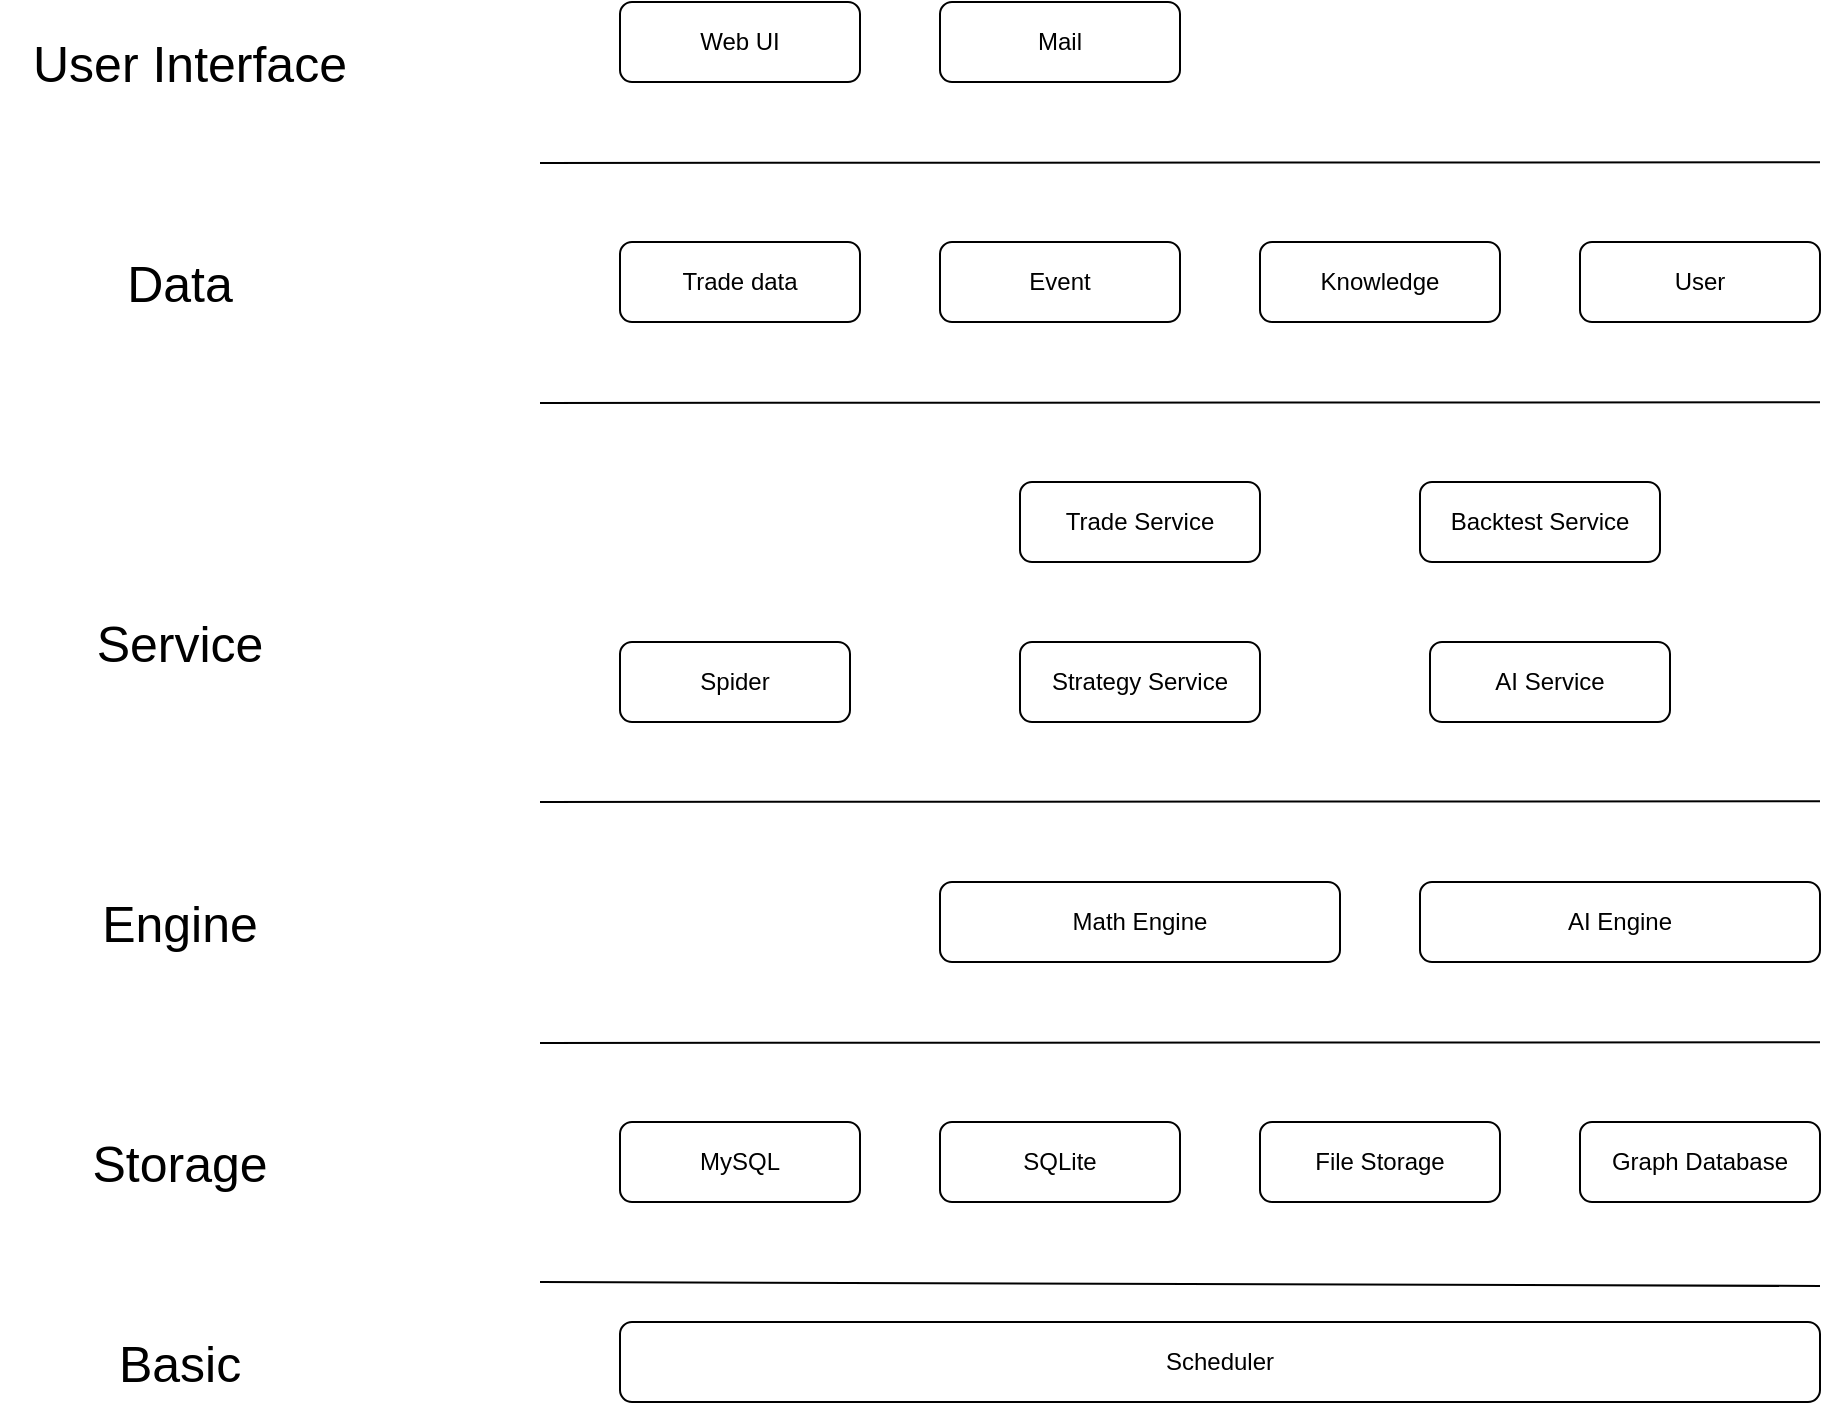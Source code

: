 <mxfile version="12.2.4" pages="1"><diagram id="8NkWTcc44-HgvWtHMJWv" name="Page-1"><mxGraphModel dx="946" dy="338" grid="1" gridSize="10" guides="1" tooltips="1" connect="1" arrows="1" fold="1" page="1" pageScale="1" pageWidth="1600" pageHeight="1200" math="0" shadow="0"><root><mxCell id="0"/><mxCell id="1" parent="0"/><mxCell id="2" value="Web UI" style="rounded=1;whiteSpace=wrap;html=1;" parent="1" vertex="1"><mxGeometry x="480" y="260" width="120" height="40" as="geometry"/></mxCell><mxCell id="3" value="Trade data" style="rounded=1;whiteSpace=wrap;html=1;" parent="1" vertex="1"><mxGeometry x="480" y="380" width="120" height="40" as="geometry"/></mxCell><mxCell id="4" value="Event" style="rounded=1;whiteSpace=wrap;html=1;" parent="1" vertex="1"><mxGeometry x="640" y="380" width="120" height="40" as="geometry"/></mxCell><mxCell id="5" value="User" style="rounded=1;whiteSpace=wrap;html=1;" parent="1" vertex="1"><mxGeometry x="960" y="380" width="120" height="40" as="geometry"/></mxCell><mxCell id="6" value="SQLite" style="rounded=1;whiteSpace=wrap;html=1;" parent="1" vertex="1"><mxGeometry x="640" y="820" width="120" height="40" as="geometry"/></mxCell><mxCell id="7" value="MySQL" style="rounded=1;whiteSpace=wrap;html=1;" parent="1" vertex="1"><mxGeometry x="480" y="820" width="120" height="40" as="geometry"/></mxCell><mxCell id="8" value="Scheduler" style="rounded=1;whiteSpace=wrap;html=1;" parent="1" vertex="1"><mxGeometry x="480" y="920" width="600" height="40" as="geometry"/></mxCell><mxCell id="9" value="File Storage" style="rounded=1;whiteSpace=wrap;html=1;" parent="1" vertex="1"><mxGeometry x="800" y="820" width="120" height="40" as="geometry"/></mxCell><mxCell id="10" value="Graph Database" style="rounded=1;whiteSpace=wrap;html=1;" parent="1" vertex="1"><mxGeometry x="960" y="820" width="120" height="40" as="geometry"/></mxCell><mxCell id="11" value="AI Engine" style="rounded=1;whiteSpace=wrap;html=1;" parent="1" vertex="1"><mxGeometry x="880" y="700" width="200" height="40" as="geometry"/></mxCell><mxCell id="12" value="Spider" style="rounded=1;whiteSpace=wrap;html=1;" parent="1" vertex="1"><mxGeometry x="480" y="580" width="115" height="40" as="geometry"/></mxCell><mxCell id="13" value="Trade Service" style="rounded=1;whiteSpace=wrap;html=1;" parent="1" vertex="1"><mxGeometry x="680" y="500" width="120" height="40" as="geometry"/></mxCell><mxCell id="14" value="Strategy Service" style="rounded=1;whiteSpace=wrap;html=1;" parent="1" vertex="1"><mxGeometry x="680" y="580" width="120" height="40" as="geometry"/></mxCell><mxCell id="15" value="Mail" style="rounded=1;whiteSpace=wrap;html=1;" parent="1" vertex="1"><mxGeometry x="640" y="260" width="120" height="40" as="geometry"/></mxCell><mxCell id="16" value="Knowledge" style="rounded=1;whiteSpace=wrap;html=1;" parent="1" vertex="1"><mxGeometry x="800" y="380" width="120" height="40" as="geometry"/></mxCell><mxCell id="17" value="AI Service" style="rounded=1;whiteSpace=wrap;html=1;" parent="1" vertex="1"><mxGeometry x="885" y="580" width="120" height="40" as="geometry"/></mxCell><mxCell id="18" value="Backtest Service" style="rounded=1;whiteSpace=wrap;html=1;" parent="1" vertex="1"><mxGeometry x="880" y="500" width="120" height="40" as="geometry"/></mxCell><mxCell id="21" value="Math Engine" style="rounded=1;whiteSpace=wrap;html=1;" parent="1" vertex="1"><mxGeometry x="640" y="700" width="200" height="40" as="geometry"/></mxCell><mxCell id="29" value="" style="endArrow=none;html=1;" parent="1" edge="1"><mxGeometry width="50" height="50" relative="1" as="geometry"><mxPoint x="440" y="780.5" as="sourcePoint"/><mxPoint x="1080" y="780.1" as="targetPoint"/></mxGeometry></mxCell><mxCell id="30" value="" style="endArrow=none;html=1;" parent="1" edge="1"><mxGeometry width="50" height="50" relative="1" as="geometry"><mxPoint x="440" y="900" as="sourcePoint"/><mxPoint x="1080" y="902" as="targetPoint"/></mxGeometry></mxCell><mxCell id="31" value="" style="endArrow=none;html=1;" parent="1" edge="1"><mxGeometry width="50" height="50" relative="1" as="geometry"><mxPoint x="440" y="660" as="sourcePoint"/><mxPoint x="1080" y="659.6" as="targetPoint"/></mxGeometry></mxCell><mxCell id="32" value="" style="endArrow=none;html=1;" parent="1" edge="1"><mxGeometry width="50" height="50" relative="1" as="geometry"><mxPoint x="440" y="460.5" as="sourcePoint"/><mxPoint x="1080" y="460.1" as="targetPoint"/></mxGeometry></mxCell><mxCell id="33" value="" style="endArrow=none;html=1;" parent="1" edge="1"><mxGeometry width="50" height="50" relative="1" as="geometry"><mxPoint x="440" y="340.5" as="sourcePoint"/><mxPoint x="1080" y="340.1" as="targetPoint"/></mxGeometry></mxCell><mxCell id="34" value="Basic" style="text;html=1;strokeColor=none;fillColor=none;align=center;verticalAlign=middle;whiteSpace=wrap;rounded=0;fontSize=25;" parent="1" vertex="1"><mxGeometry x="240" y="930" width="40" height="20" as="geometry"/></mxCell><mxCell id="35" value="Storage" style="text;html=1;strokeColor=none;fillColor=none;align=center;verticalAlign=middle;whiteSpace=wrap;rounded=0;fontSize=25;" parent="1" vertex="1"><mxGeometry x="240" y="830" width="40" height="20" as="geometry"/></mxCell><mxCell id="36" value="Engine" style="text;html=1;strokeColor=none;fillColor=none;align=center;verticalAlign=middle;whiteSpace=wrap;rounded=0;fontSize=25;" parent="1" vertex="1"><mxGeometry x="240" y="710" width="40" height="20" as="geometry"/></mxCell><mxCell id="38" value="Service" style="text;html=1;strokeColor=none;fillColor=none;align=center;verticalAlign=middle;whiteSpace=wrap;rounded=0;fontSize=25;" parent="1" vertex="1"><mxGeometry x="240" y="570" width="40" height="20" as="geometry"/></mxCell><mxCell id="41" value="Data" style="text;html=1;strokeColor=none;fillColor=none;align=center;verticalAlign=middle;whiteSpace=wrap;rounded=0;fontSize=25;" parent="1" vertex="1"><mxGeometry x="240" y="390" width="40" height="20" as="geometry"/></mxCell><mxCell id="43" value="User Interface" style="text;html=1;strokeColor=none;fillColor=none;align=center;verticalAlign=middle;whiteSpace=wrap;rounded=0;fontSize=25;" parent="1" vertex="1"><mxGeometry x="170" y="280" width="190" height="20" as="geometry"/></mxCell></root></mxGraphModel></diagram></mxfile>